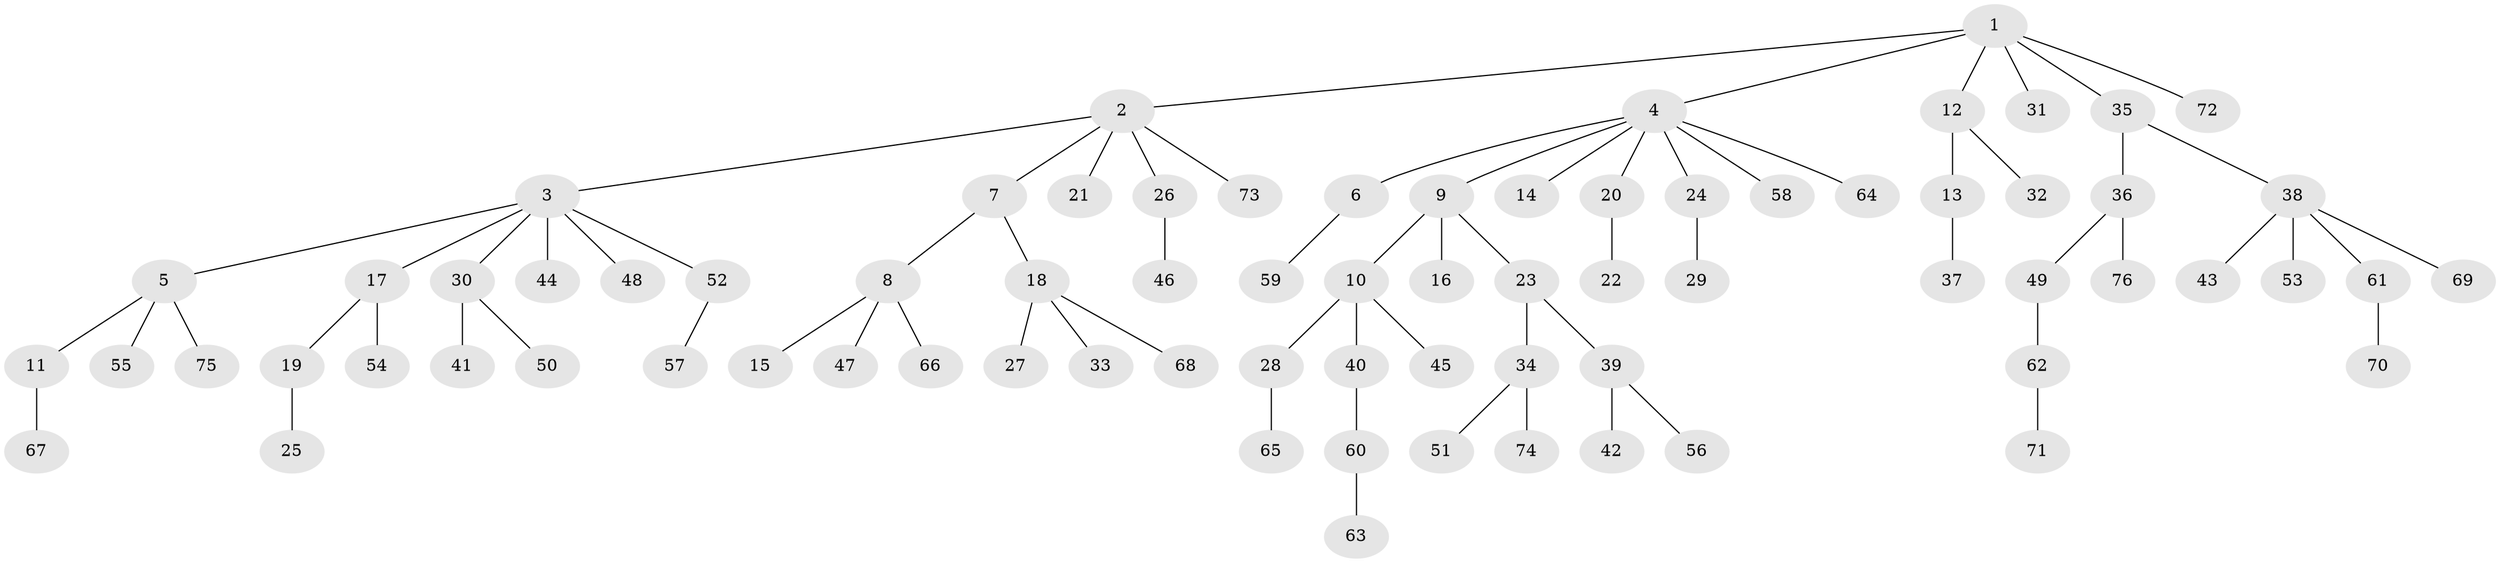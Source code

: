 // Generated by graph-tools (version 1.1) at 2025/53/03/09/25 04:53:16]
// undirected, 76 vertices, 75 edges
graph export_dot {
graph [start="1"]
  node [color=gray90,style=filled];
  1;
  2;
  3;
  4;
  5;
  6;
  7;
  8;
  9;
  10;
  11;
  12;
  13;
  14;
  15;
  16;
  17;
  18;
  19;
  20;
  21;
  22;
  23;
  24;
  25;
  26;
  27;
  28;
  29;
  30;
  31;
  32;
  33;
  34;
  35;
  36;
  37;
  38;
  39;
  40;
  41;
  42;
  43;
  44;
  45;
  46;
  47;
  48;
  49;
  50;
  51;
  52;
  53;
  54;
  55;
  56;
  57;
  58;
  59;
  60;
  61;
  62;
  63;
  64;
  65;
  66;
  67;
  68;
  69;
  70;
  71;
  72;
  73;
  74;
  75;
  76;
  1 -- 2;
  1 -- 4;
  1 -- 12;
  1 -- 31;
  1 -- 35;
  1 -- 72;
  2 -- 3;
  2 -- 7;
  2 -- 21;
  2 -- 26;
  2 -- 73;
  3 -- 5;
  3 -- 17;
  3 -- 30;
  3 -- 44;
  3 -- 48;
  3 -- 52;
  4 -- 6;
  4 -- 9;
  4 -- 14;
  4 -- 20;
  4 -- 24;
  4 -- 58;
  4 -- 64;
  5 -- 11;
  5 -- 55;
  5 -- 75;
  6 -- 59;
  7 -- 8;
  7 -- 18;
  8 -- 15;
  8 -- 47;
  8 -- 66;
  9 -- 10;
  9 -- 16;
  9 -- 23;
  10 -- 28;
  10 -- 40;
  10 -- 45;
  11 -- 67;
  12 -- 13;
  12 -- 32;
  13 -- 37;
  17 -- 19;
  17 -- 54;
  18 -- 27;
  18 -- 33;
  18 -- 68;
  19 -- 25;
  20 -- 22;
  23 -- 34;
  23 -- 39;
  24 -- 29;
  26 -- 46;
  28 -- 65;
  30 -- 41;
  30 -- 50;
  34 -- 51;
  34 -- 74;
  35 -- 36;
  35 -- 38;
  36 -- 49;
  36 -- 76;
  38 -- 43;
  38 -- 53;
  38 -- 61;
  38 -- 69;
  39 -- 42;
  39 -- 56;
  40 -- 60;
  49 -- 62;
  52 -- 57;
  60 -- 63;
  61 -- 70;
  62 -- 71;
}
